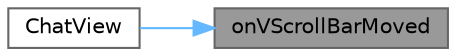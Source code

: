 digraph "onVScrollBarMoved"
{
 // LATEX_PDF_SIZE
  bgcolor="transparent";
  edge [fontname=Helvetica,fontsize=10,labelfontname=Helvetica,labelfontsize=10];
  node [fontname=Helvetica,fontsize=10,shape=box,height=0.2,width=0.4];
  rankdir="RL";
  Node1 [id="Node000001",label="onVScrollBarMoved",height=0.2,width=0.4,color="gray40", fillcolor="grey60", style="filled", fontcolor="black",tooltip="处理垂直滚动条范围变化"];
  Node1 -> Node2 [id="edge1_Node000001_Node000002",dir="back",color="steelblue1",style="solid",tooltip=" "];
  Node2 [id="Node000002",label="ChatView",height=0.2,width=0.4,color="grey40", fillcolor="white", style="filled",URL="$class_chat_view.html#acbd5dad378b2dae7c52936385733abaf",tooltip="构造函数，初始化聊天视图"];
}
